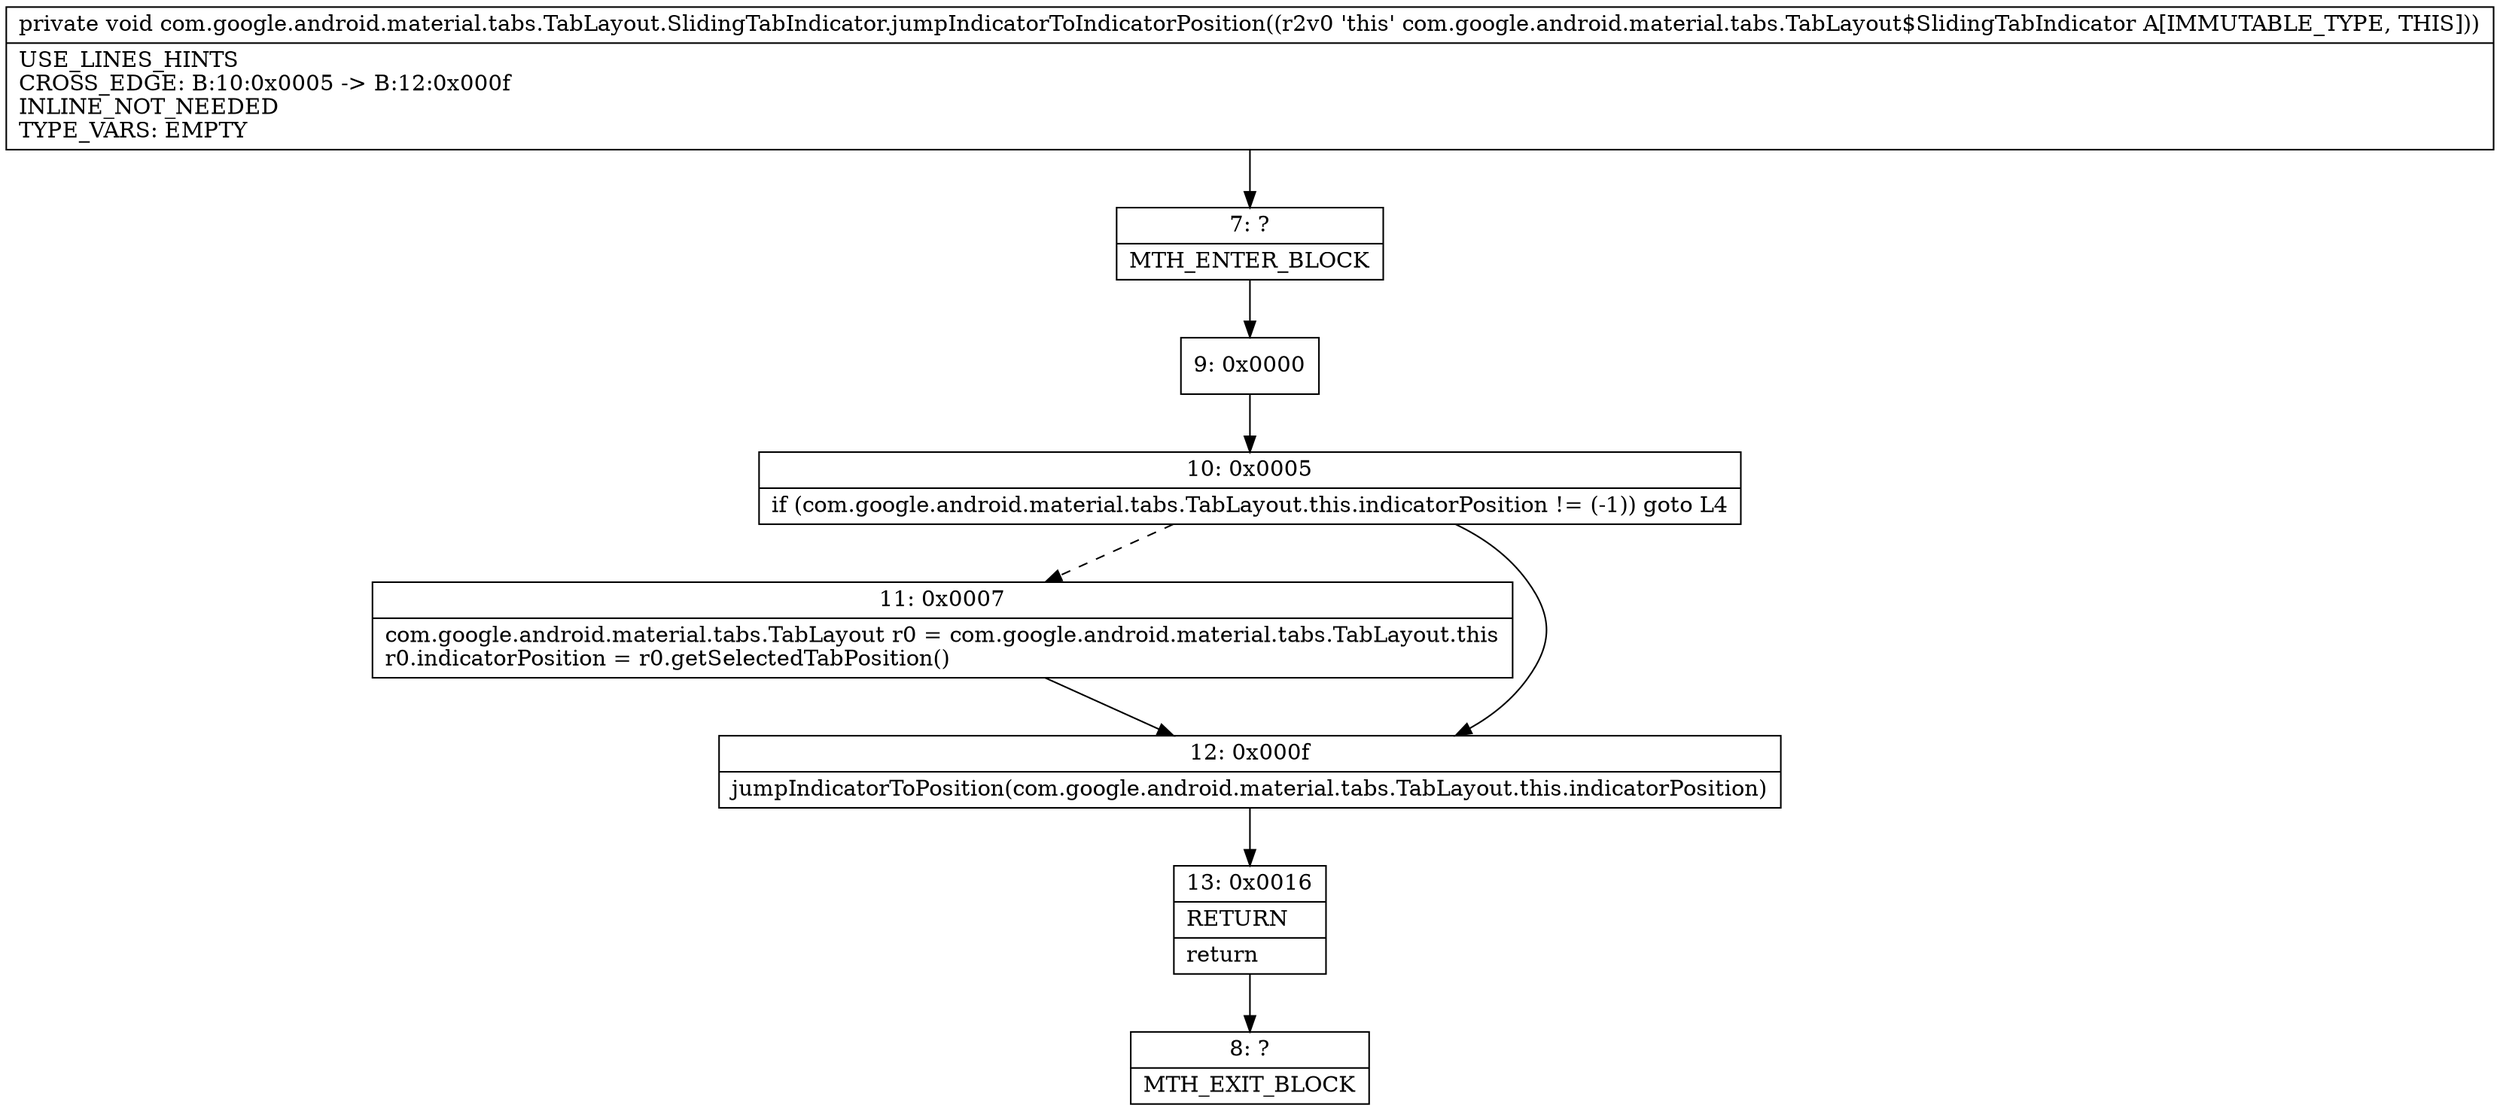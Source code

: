 digraph "CFG forcom.google.android.material.tabs.TabLayout.SlidingTabIndicator.jumpIndicatorToIndicatorPosition()V" {
Node_7 [shape=record,label="{7\:\ ?|MTH_ENTER_BLOCK\l}"];
Node_9 [shape=record,label="{9\:\ 0x0000}"];
Node_10 [shape=record,label="{10\:\ 0x0005|if (com.google.android.material.tabs.TabLayout.this.indicatorPosition != (\-1)) goto L4\l}"];
Node_11 [shape=record,label="{11\:\ 0x0007|com.google.android.material.tabs.TabLayout r0 = com.google.android.material.tabs.TabLayout.this\lr0.indicatorPosition = r0.getSelectedTabPosition()\l}"];
Node_12 [shape=record,label="{12\:\ 0x000f|jumpIndicatorToPosition(com.google.android.material.tabs.TabLayout.this.indicatorPosition)\l}"];
Node_13 [shape=record,label="{13\:\ 0x0016|RETURN\l|return\l}"];
Node_8 [shape=record,label="{8\:\ ?|MTH_EXIT_BLOCK\l}"];
MethodNode[shape=record,label="{private void com.google.android.material.tabs.TabLayout.SlidingTabIndicator.jumpIndicatorToIndicatorPosition((r2v0 'this' com.google.android.material.tabs.TabLayout$SlidingTabIndicator A[IMMUTABLE_TYPE, THIS]))  | USE_LINES_HINTS\lCROSS_EDGE: B:10:0x0005 \-\> B:12:0x000f\lINLINE_NOT_NEEDED\lTYPE_VARS: EMPTY\l}"];
MethodNode -> Node_7;Node_7 -> Node_9;
Node_9 -> Node_10;
Node_10 -> Node_11[style=dashed];
Node_10 -> Node_12;
Node_11 -> Node_12;
Node_12 -> Node_13;
Node_13 -> Node_8;
}

